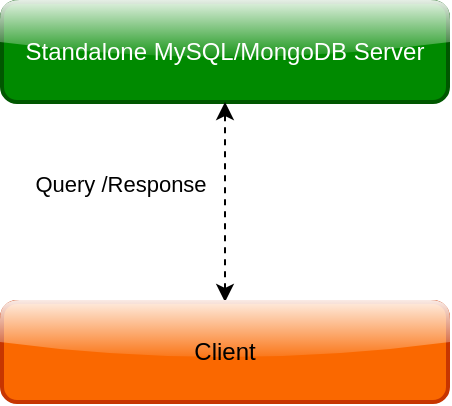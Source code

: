 <mxfile version="25.0.3">
  <diagram name="Page-1" id="4rlV6-eBQoF9-eMR38gG">
    <mxGraphModel dx="1364" dy="764" grid="1" gridSize="10" guides="1" tooltips="1" connect="1" arrows="1" fold="1" page="1" pageScale="1" pageWidth="827" pageHeight="1169" math="0" shadow="0">
      <root>
        <mxCell id="0" />
        <mxCell id="1" parent="0" />
        <mxCell id="3" value="Standalone MySQL/MongoDB Server" style="whiteSpace=wrap;strokeWidth=2;rounded=1;glass=1;fillColor=#008a00;strokeColor=#005700;fontColor=#ffffff;" parent="1" vertex="1">
          <mxGeometry x="302" y="290" width="223" height="50" as="geometry" />
        </mxCell>
        <mxCell id="qRR1_Z2wBc2l9ip9wchm-22" style="edgeStyle=orthogonalEdgeStyle;rounded=0;orthogonalLoop=1;jettySize=auto;html=1;exitX=0.5;exitY=0;exitDx=0;exitDy=0;entryX=0.5;entryY=1;entryDx=0;entryDy=0;startArrow=classic;startFill=1;dashed=1;" edge="1" parent="1" source="qRR1_Z2wBc2l9ip9wchm-21" target="3">
          <mxGeometry relative="1" as="geometry" />
        </mxCell>
        <mxCell id="qRR1_Z2wBc2l9ip9wchm-23" value="Query /Response" style="edgeLabel;html=1;align=center;verticalAlign=middle;resizable=0;points=[];" vertex="1" connectable="0" parent="qRR1_Z2wBc2l9ip9wchm-22">
          <mxGeometry x="-0.007" y="-4" relative="1" as="geometry">
            <mxPoint x="-57" y="-10" as="offset" />
          </mxGeometry>
        </mxCell>
        <mxCell id="qRR1_Z2wBc2l9ip9wchm-21" value="Client" style="whiteSpace=wrap;strokeWidth=2;rounded=1;glass=1;fillColor=#fa6800;strokeColor=#C73500;fontColor=#000000;" vertex="1" parent="1">
          <mxGeometry x="302" y="440" width="223" height="50" as="geometry" />
        </mxCell>
      </root>
    </mxGraphModel>
  </diagram>
</mxfile>
